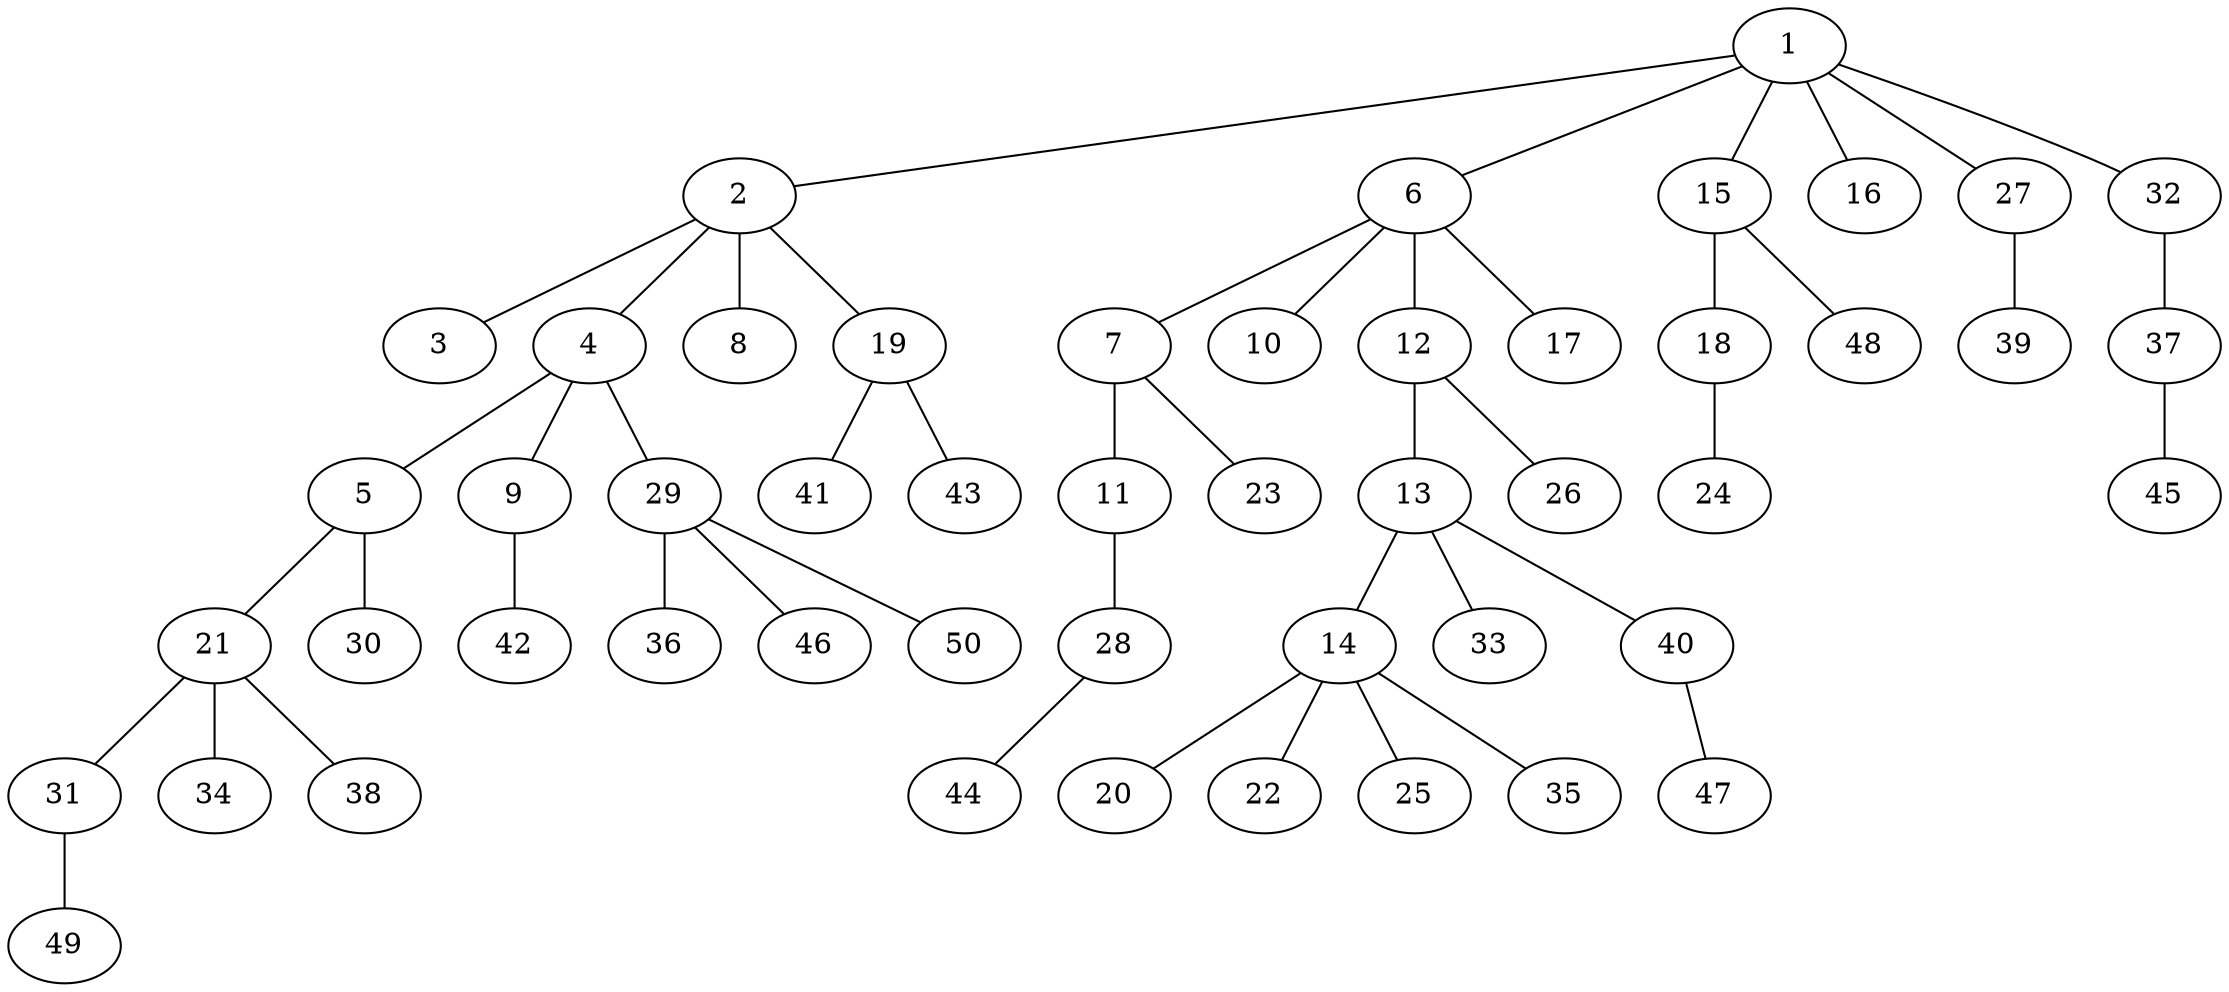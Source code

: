 graph graphname {1--2
1--6
1--15
1--16
1--27
1--32
2--3
2--4
2--8
2--19
4--5
4--9
4--29
5--21
5--30
6--7
6--10
6--12
6--17
7--11
7--23
9--42
11--28
12--13
12--26
13--14
13--33
13--40
14--20
14--22
14--25
14--35
15--18
15--48
18--24
19--41
19--43
21--31
21--34
21--38
27--39
28--44
29--36
29--46
29--50
31--49
32--37
37--45
40--47
}